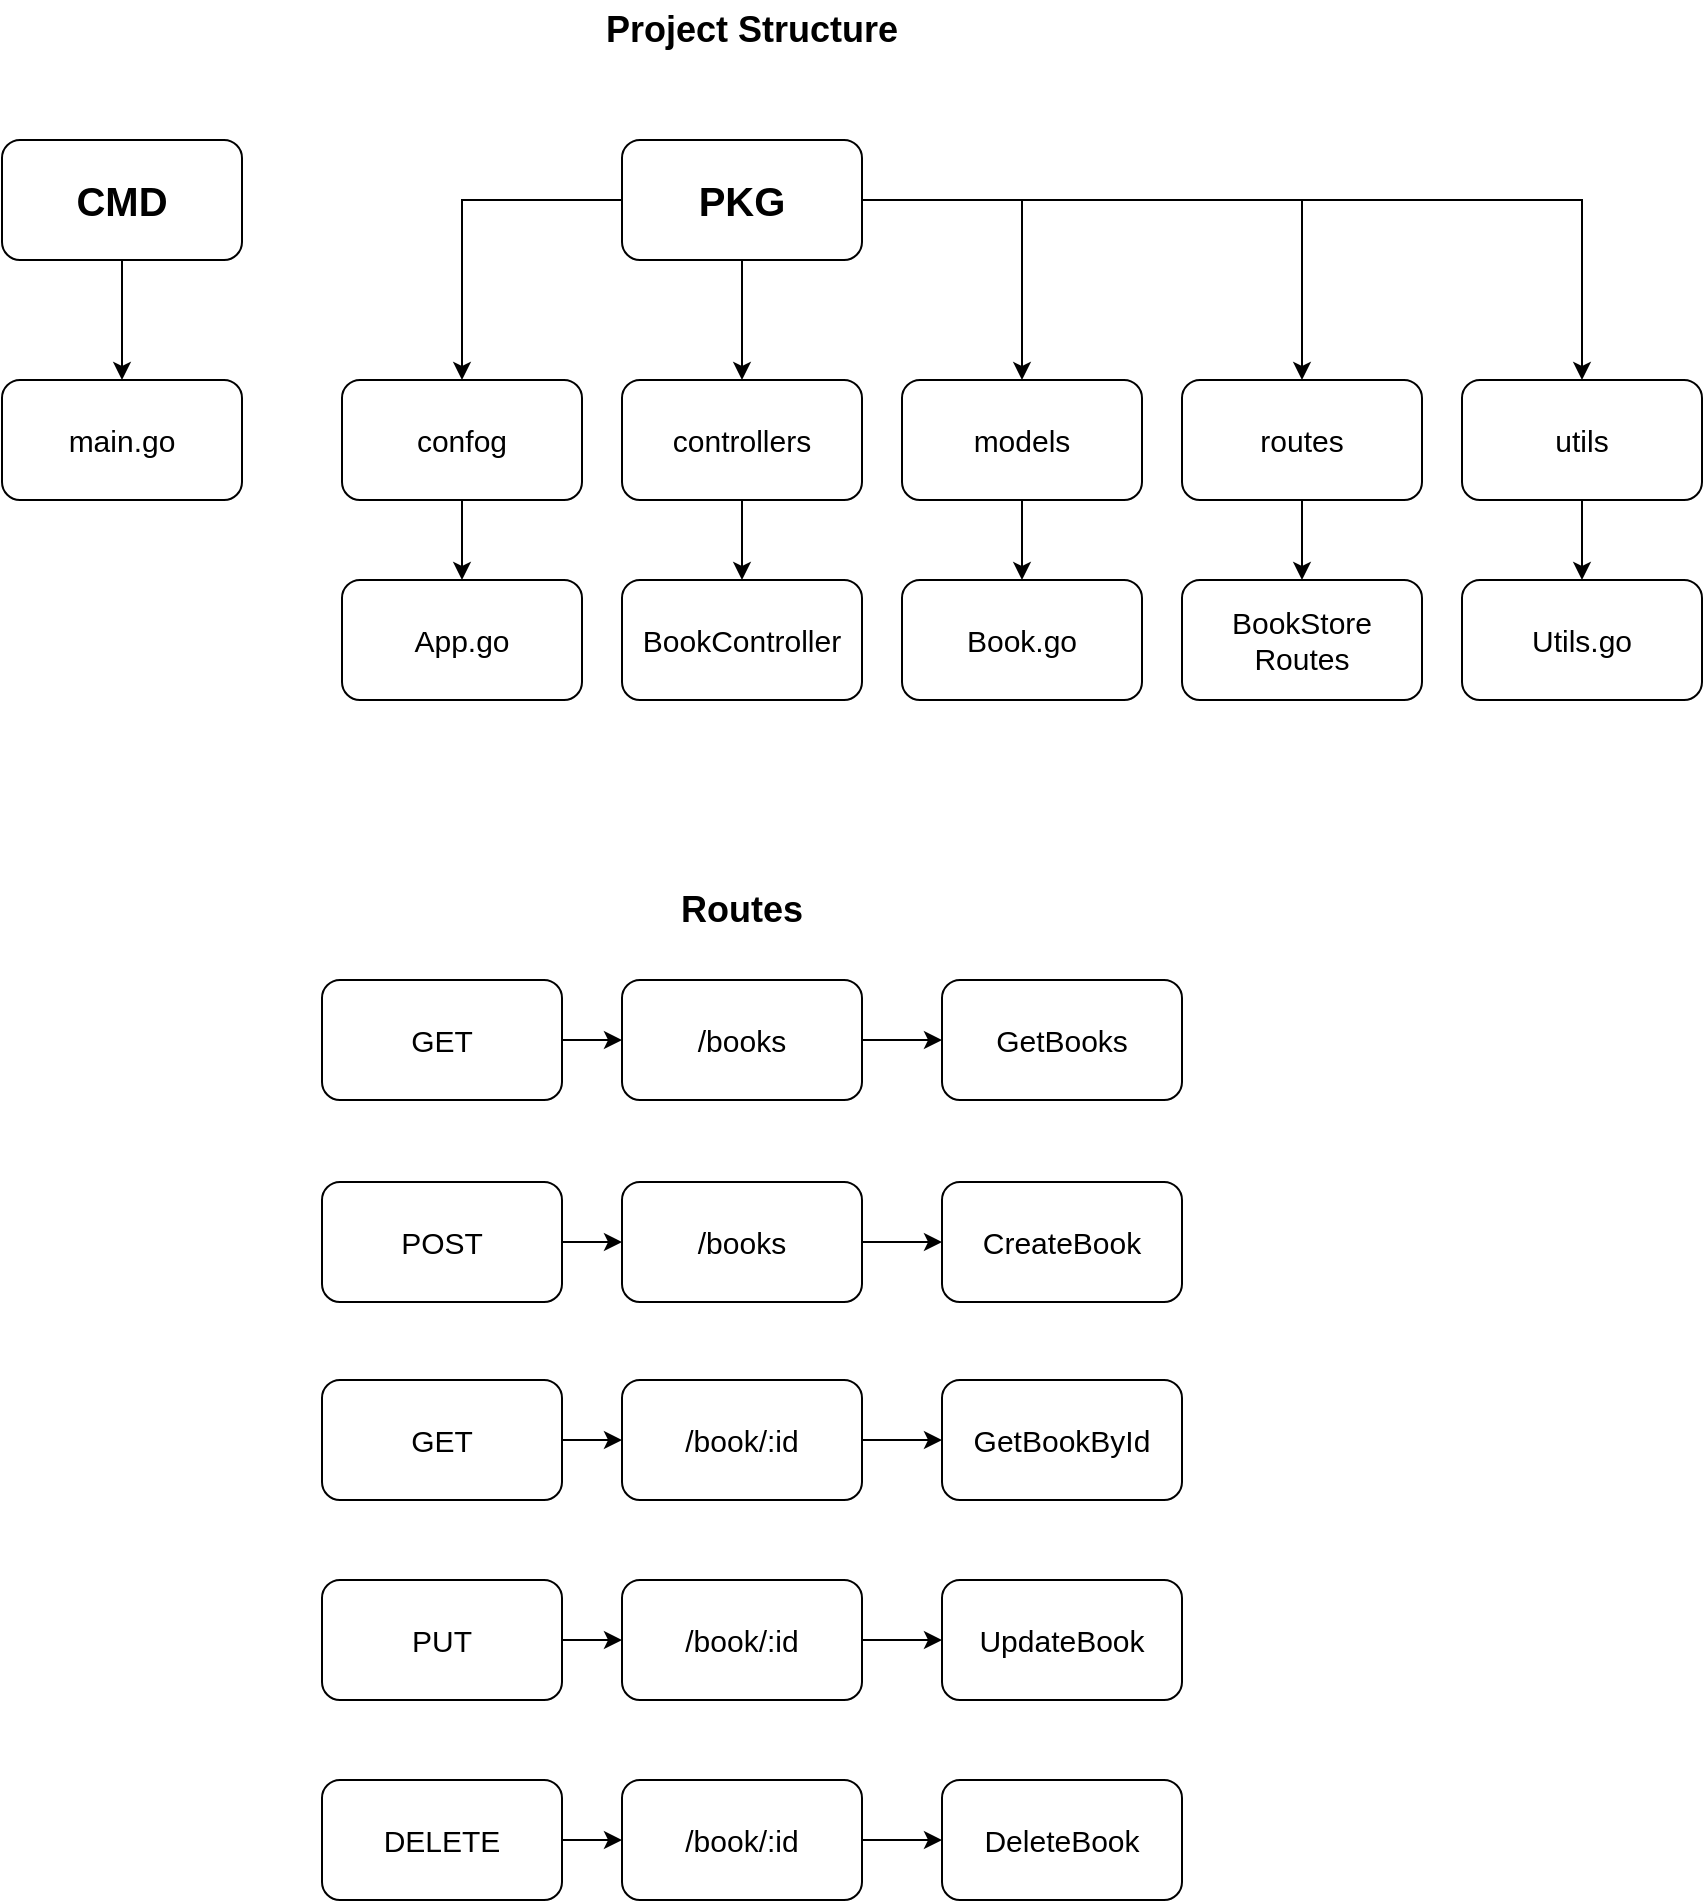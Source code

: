 <mxfile version="17.4.6" type="github">
  <diagram id="_T4a-6uxWrQjf02UOLVP" name="Page-1">
    <mxGraphModel dx="1335" dy="742" grid="1" gridSize="10" guides="1" tooltips="1" connect="1" arrows="1" fold="1" page="1" pageScale="1" pageWidth="1169" pageHeight="827" math="0" shadow="0">
      <root>
        <mxCell id="0" />
        <mxCell id="1" parent="0" />
        <mxCell id="87v2BaxQ9-y0zlSybNiL-17" style="edgeStyle=orthogonalEdgeStyle;rounded=0;orthogonalLoop=1;jettySize=auto;html=1;entryX=0.5;entryY=0;entryDx=0;entryDy=0;fontSize=15;" edge="1" parent="1" source="87v2BaxQ9-y0zlSybNiL-1" target="87v2BaxQ9-y0zlSybNiL-7">
          <mxGeometry relative="1" as="geometry">
            <Array as="points">
              <mxPoint x="440" y="190" />
            </Array>
          </mxGeometry>
        </mxCell>
        <mxCell id="87v2BaxQ9-y0zlSybNiL-18" style="edgeStyle=orthogonalEdgeStyle;rounded=0;orthogonalLoop=1;jettySize=auto;html=1;entryX=0.5;entryY=0;entryDx=0;entryDy=0;fontSize=15;" edge="1" parent="1" source="87v2BaxQ9-y0zlSybNiL-1" target="87v2BaxQ9-y0zlSybNiL-6">
          <mxGeometry relative="1" as="geometry" />
        </mxCell>
        <mxCell id="87v2BaxQ9-y0zlSybNiL-19" style="edgeStyle=orthogonalEdgeStyle;rounded=0;orthogonalLoop=1;jettySize=auto;html=1;entryX=0.5;entryY=0;entryDx=0;entryDy=0;fontSize=15;" edge="1" parent="1" source="87v2BaxQ9-y0zlSybNiL-1" target="87v2BaxQ9-y0zlSybNiL-8">
          <mxGeometry relative="1" as="geometry">
            <Array as="points">
              <mxPoint x="720" y="190" />
            </Array>
          </mxGeometry>
        </mxCell>
        <mxCell id="87v2BaxQ9-y0zlSybNiL-20" style="edgeStyle=orthogonalEdgeStyle;rounded=0;orthogonalLoop=1;jettySize=auto;html=1;entryX=0.5;entryY=0;entryDx=0;entryDy=0;fontSize=15;" edge="1" parent="1" source="87v2BaxQ9-y0zlSybNiL-1" target="87v2BaxQ9-y0zlSybNiL-9">
          <mxGeometry relative="1" as="geometry">
            <Array as="points">
              <mxPoint x="860" y="190" />
            </Array>
          </mxGeometry>
        </mxCell>
        <mxCell id="87v2BaxQ9-y0zlSybNiL-21" style="edgeStyle=orthogonalEdgeStyle;rounded=0;orthogonalLoop=1;jettySize=auto;html=1;fontSize=15;" edge="1" parent="1" source="87v2BaxQ9-y0zlSybNiL-1" target="87v2BaxQ9-y0zlSybNiL-10">
          <mxGeometry relative="1" as="geometry">
            <Array as="points">
              <mxPoint x="1000" y="190" />
            </Array>
          </mxGeometry>
        </mxCell>
        <mxCell id="87v2BaxQ9-y0zlSybNiL-1" value="PKG" style="rounded=1;whiteSpace=wrap;html=1;fontStyle=1;fontSize=20;" vertex="1" parent="1">
          <mxGeometry x="520" y="160" width="120" height="60" as="geometry" />
        </mxCell>
        <mxCell id="87v2BaxQ9-y0zlSybNiL-2" value="Project Structure" style="text;html=1;strokeColor=none;fillColor=none;align=center;verticalAlign=middle;whiteSpace=wrap;rounded=0;fontStyle=1;labelBorderColor=none;fontSize=18;" vertex="1" parent="1">
          <mxGeometry x="502" y="90" width="166" height="30" as="geometry" />
        </mxCell>
        <mxCell id="87v2BaxQ9-y0zlSybNiL-5" style="edgeStyle=orthogonalEdgeStyle;rounded=0;orthogonalLoop=1;jettySize=auto;html=1;fontSize=20;" edge="1" parent="1" source="87v2BaxQ9-y0zlSybNiL-3" target="87v2BaxQ9-y0zlSybNiL-4">
          <mxGeometry relative="1" as="geometry" />
        </mxCell>
        <mxCell id="87v2BaxQ9-y0zlSybNiL-3" value="CMD" style="rounded=1;whiteSpace=wrap;html=1;fontStyle=1;fontSize=20;" vertex="1" parent="1">
          <mxGeometry x="210" y="160" width="120" height="60" as="geometry" />
        </mxCell>
        <mxCell id="87v2BaxQ9-y0zlSybNiL-4" value="main.go" style="rounded=1;whiteSpace=wrap;html=1;labelBorderColor=none;fontSize=15;fillColor=none;" vertex="1" parent="1">
          <mxGeometry x="210" y="280" width="120" height="60" as="geometry" />
        </mxCell>
        <mxCell id="87v2BaxQ9-y0zlSybNiL-23" style="edgeStyle=orthogonalEdgeStyle;rounded=0;orthogonalLoop=1;jettySize=auto;html=1;entryX=0.5;entryY=0;entryDx=0;entryDy=0;fontSize=15;" edge="1" parent="1" source="87v2BaxQ9-y0zlSybNiL-6" target="87v2BaxQ9-y0zlSybNiL-12">
          <mxGeometry relative="1" as="geometry" />
        </mxCell>
        <mxCell id="87v2BaxQ9-y0zlSybNiL-6" value="controllers" style="rounded=1;whiteSpace=wrap;html=1;labelBorderColor=none;fontSize=15;fillColor=none;" vertex="1" parent="1">
          <mxGeometry x="520" y="280" width="120" height="60" as="geometry" />
        </mxCell>
        <mxCell id="87v2BaxQ9-y0zlSybNiL-22" style="edgeStyle=orthogonalEdgeStyle;rounded=0;orthogonalLoop=1;jettySize=auto;html=1;entryX=0.5;entryY=0;entryDx=0;entryDy=0;fontSize=15;" edge="1" parent="1" source="87v2BaxQ9-y0zlSybNiL-7" target="87v2BaxQ9-y0zlSybNiL-11">
          <mxGeometry relative="1" as="geometry" />
        </mxCell>
        <mxCell id="87v2BaxQ9-y0zlSybNiL-7" value="confog" style="rounded=1;whiteSpace=wrap;html=1;labelBorderColor=none;fontSize=15;fillColor=none;" vertex="1" parent="1">
          <mxGeometry x="380" y="280" width="120" height="60" as="geometry" />
        </mxCell>
        <mxCell id="87v2BaxQ9-y0zlSybNiL-24" style="edgeStyle=orthogonalEdgeStyle;rounded=0;orthogonalLoop=1;jettySize=auto;html=1;entryX=0.5;entryY=0;entryDx=0;entryDy=0;fontSize=15;" edge="1" parent="1" source="87v2BaxQ9-y0zlSybNiL-8" target="87v2BaxQ9-y0zlSybNiL-13">
          <mxGeometry relative="1" as="geometry" />
        </mxCell>
        <mxCell id="87v2BaxQ9-y0zlSybNiL-8" value="models" style="rounded=1;whiteSpace=wrap;html=1;labelBorderColor=none;fontSize=15;fillColor=none;" vertex="1" parent="1">
          <mxGeometry x="660" y="280" width="120" height="60" as="geometry" />
        </mxCell>
        <mxCell id="87v2BaxQ9-y0zlSybNiL-25" style="edgeStyle=orthogonalEdgeStyle;rounded=0;orthogonalLoop=1;jettySize=auto;html=1;entryX=0.5;entryY=0;entryDx=0;entryDy=0;fontSize=15;" edge="1" parent="1" source="87v2BaxQ9-y0zlSybNiL-9" target="87v2BaxQ9-y0zlSybNiL-14">
          <mxGeometry relative="1" as="geometry" />
        </mxCell>
        <mxCell id="87v2BaxQ9-y0zlSybNiL-9" value="routes" style="rounded=1;whiteSpace=wrap;html=1;labelBorderColor=none;fontSize=15;fillColor=none;" vertex="1" parent="1">
          <mxGeometry x="800" y="280" width="120" height="60" as="geometry" />
        </mxCell>
        <mxCell id="87v2BaxQ9-y0zlSybNiL-26" style="edgeStyle=orthogonalEdgeStyle;rounded=0;orthogonalLoop=1;jettySize=auto;html=1;entryX=0.5;entryY=0;entryDx=0;entryDy=0;fontSize=15;" edge="1" parent="1" source="87v2BaxQ9-y0zlSybNiL-10" target="87v2BaxQ9-y0zlSybNiL-15">
          <mxGeometry relative="1" as="geometry" />
        </mxCell>
        <mxCell id="87v2BaxQ9-y0zlSybNiL-10" value="utils" style="rounded=1;whiteSpace=wrap;html=1;labelBorderColor=none;fontSize=15;fillColor=none;" vertex="1" parent="1">
          <mxGeometry x="940" y="280" width="120" height="60" as="geometry" />
        </mxCell>
        <mxCell id="87v2BaxQ9-y0zlSybNiL-11" value="App.go" style="rounded=1;whiteSpace=wrap;html=1;labelBorderColor=none;fontSize=15;fillColor=none;" vertex="1" parent="1">
          <mxGeometry x="380" y="380" width="120" height="60" as="geometry" />
        </mxCell>
        <mxCell id="87v2BaxQ9-y0zlSybNiL-12" value="BookController" style="rounded=1;whiteSpace=wrap;html=1;labelBorderColor=none;fontSize=15;fillColor=none;" vertex="1" parent="1">
          <mxGeometry x="520" y="380" width="120" height="60" as="geometry" />
        </mxCell>
        <mxCell id="87v2BaxQ9-y0zlSybNiL-13" value="Book.go" style="rounded=1;whiteSpace=wrap;html=1;labelBorderColor=none;fontSize=15;fillColor=none;" vertex="1" parent="1">
          <mxGeometry x="660" y="380" width="120" height="60" as="geometry" />
        </mxCell>
        <mxCell id="87v2BaxQ9-y0zlSybNiL-14" value="BookStore&lt;br&gt;Routes" style="rounded=1;whiteSpace=wrap;html=1;labelBorderColor=none;fontSize=15;fillColor=none;" vertex="1" parent="1">
          <mxGeometry x="800" y="380" width="120" height="60" as="geometry" />
        </mxCell>
        <mxCell id="87v2BaxQ9-y0zlSybNiL-15" value="Utils.go" style="rounded=1;whiteSpace=wrap;html=1;labelBorderColor=none;fontSize=15;fillColor=none;" vertex="1" parent="1">
          <mxGeometry x="940" y="380" width="120" height="60" as="geometry" />
        </mxCell>
        <mxCell id="87v2BaxQ9-y0zlSybNiL-27" value="Routes" style="text;html=1;strokeColor=none;fillColor=none;align=center;verticalAlign=middle;whiteSpace=wrap;rounded=0;fontStyle=1;labelBorderColor=none;fontSize=18;" vertex="1" parent="1">
          <mxGeometry x="497" y="530" width="166" height="30" as="geometry" />
        </mxCell>
        <mxCell id="87v2BaxQ9-y0zlSybNiL-34" value="" style="edgeStyle=orthogonalEdgeStyle;rounded=0;orthogonalLoop=1;jettySize=auto;html=1;fontSize=15;" edge="1" parent="1" source="87v2BaxQ9-y0zlSybNiL-29" target="87v2BaxQ9-y0zlSybNiL-32">
          <mxGeometry relative="1" as="geometry" />
        </mxCell>
        <mxCell id="87v2BaxQ9-y0zlSybNiL-29" value="/books" style="rounded=1;whiteSpace=wrap;html=1;labelBorderColor=none;fontSize=15;fillColor=none;" vertex="1" parent="1">
          <mxGeometry x="520" y="580" width="120" height="60" as="geometry" />
        </mxCell>
        <mxCell id="87v2BaxQ9-y0zlSybNiL-33" value="" style="edgeStyle=orthogonalEdgeStyle;rounded=0;orthogonalLoop=1;jettySize=auto;html=1;fontSize=15;" edge="1" parent="1" source="87v2BaxQ9-y0zlSybNiL-31" target="87v2BaxQ9-y0zlSybNiL-29">
          <mxGeometry relative="1" as="geometry" />
        </mxCell>
        <mxCell id="87v2BaxQ9-y0zlSybNiL-31" value="GET" style="rounded=1;whiteSpace=wrap;html=1;labelBorderColor=none;fontSize=15;fillColor=none;" vertex="1" parent="1">
          <mxGeometry x="370" y="580" width="120" height="60" as="geometry" />
        </mxCell>
        <mxCell id="87v2BaxQ9-y0zlSybNiL-32" value="GetBooks" style="rounded=1;whiteSpace=wrap;html=1;labelBorderColor=none;fontSize=15;fillColor=none;" vertex="1" parent="1">
          <mxGeometry x="680" y="580" width="120" height="60" as="geometry" />
        </mxCell>
        <mxCell id="87v2BaxQ9-y0zlSybNiL-36" value="" style="edgeStyle=orthogonalEdgeStyle;rounded=0;orthogonalLoop=1;jettySize=auto;html=1;fontSize=15;" edge="1" parent="1" source="87v2BaxQ9-y0zlSybNiL-37" target="87v2BaxQ9-y0zlSybNiL-40">
          <mxGeometry relative="1" as="geometry" />
        </mxCell>
        <mxCell id="87v2BaxQ9-y0zlSybNiL-37" value="/books" style="rounded=1;whiteSpace=wrap;html=1;labelBorderColor=none;fontSize=15;fillColor=none;" vertex="1" parent="1">
          <mxGeometry x="520" y="681" width="120" height="60" as="geometry" />
        </mxCell>
        <mxCell id="87v2BaxQ9-y0zlSybNiL-38" value="" style="edgeStyle=orthogonalEdgeStyle;rounded=0;orthogonalLoop=1;jettySize=auto;html=1;fontSize=15;" edge="1" parent="1" source="87v2BaxQ9-y0zlSybNiL-39" target="87v2BaxQ9-y0zlSybNiL-37">
          <mxGeometry relative="1" as="geometry" />
        </mxCell>
        <mxCell id="87v2BaxQ9-y0zlSybNiL-39" value="POST" style="rounded=1;whiteSpace=wrap;html=1;labelBorderColor=none;fontSize=15;fillColor=none;" vertex="1" parent="1">
          <mxGeometry x="370" y="681" width="120" height="60" as="geometry" />
        </mxCell>
        <mxCell id="87v2BaxQ9-y0zlSybNiL-40" value="CreateBook" style="rounded=1;whiteSpace=wrap;html=1;labelBorderColor=none;fontSize=15;fillColor=none;" vertex="1" parent="1">
          <mxGeometry x="680" y="681" width="120" height="60" as="geometry" />
        </mxCell>
        <mxCell id="87v2BaxQ9-y0zlSybNiL-41" value="" style="edgeStyle=orthogonalEdgeStyle;rounded=0;orthogonalLoop=1;jettySize=auto;html=1;fontSize=15;" edge="1" parent="1" source="87v2BaxQ9-y0zlSybNiL-42" target="87v2BaxQ9-y0zlSybNiL-45">
          <mxGeometry relative="1" as="geometry" />
        </mxCell>
        <mxCell id="87v2BaxQ9-y0zlSybNiL-42" value="/book/:id" style="rounded=1;whiteSpace=wrap;html=1;labelBorderColor=none;fontSize=15;fillColor=none;" vertex="1" parent="1">
          <mxGeometry x="520" y="780" width="120" height="60" as="geometry" />
        </mxCell>
        <mxCell id="87v2BaxQ9-y0zlSybNiL-43" value="" style="edgeStyle=orthogonalEdgeStyle;rounded=0;orthogonalLoop=1;jettySize=auto;html=1;fontSize=15;" edge="1" parent="1" source="87v2BaxQ9-y0zlSybNiL-44" target="87v2BaxQ9-y0zlSybNiL-42">
          <mxGeometry relative="1" as="geometry" />
        </mxCell>
        <mxCell id="87v2BaxQ9-y0zlSybNiL-44" value="GET" style="rounded=1;whiteSpace=wrap;html=1;labelBorderColor=none;fontSize=15;fillColor=none;" vertex="1" parent="1">
          <mxGeometry x="370" y="780" width="120" height="60" as="geometry" />
        </mxCell>
        <mxCell id="87v2BaxQ9-y0zlSybNiL-45" value="GetBookById" style="rounded=1;whiteSpace=wrap;html=1;labelBorderColor=none;fontSize=15;fillColor=none;" vertex="1" parent="1">
          <mxGeometry x="680" y="780" width="120" height="60" as="geometry" />
        </mxCell>
        <mxCell id="87v2BaxQ9-y0zlSybNiL-46" value="" style="edgeStyle=orthogonalEdgeStyle;rounded=0;orthogonalLoop=1;jettySize=auto;html=1;fontSize=15;" edge="1" parent="1" source="87v2BaxQ9-y0zlSybNiL-47" target="87v2BaxQ9-y0zlSybNiL-50">
          <mxGeometry relative="1" as="geometry" />
        </mxCell>
        <mxCell id="87v2BaxQ9-y0zlSybNiL-47" value="/book/:id" style="rounded=1;whiteSpace=wrap;html=1;labelBorderColor=none;fontSize=15;fillColor=none;" vertex="1" parent="1">
          <mxGeometry x="520" y="880" width="120" height="60" as="geometry" />
        </mxCell>
        <mxCell id="87v2BaxQ9-y0zlSybNiL-48" value="" style="edgeStyle=orthogonalEdgeStyle;rounded=0;orthogonalLoop=1;jettySize=auto;html=1;fontSize=15;" edge="1" parent="1" source="87v2BaxQ9-y0zlSybNiL-49" target="87v2BaxQ9-y0zlSybNiL-47">
          <mxGeometry relative="1" as="geometry" />
        </mxCell>
        <mxCell id="87v2BaxQ9-y0zlSybNiL-49" value="PUT" style="rounded=1;whiteSpace=wrap;html=1;labelBorderColor=none;fontSize=15;fillColor=none;" vertex="1" parent="1">
          <mxGeometry x="370" y="880" width="120" height="60" as="geometry" />
        </mxCell>
        <mxCell id="87v2BaxQ9-y0zlSybNiL-50" value="UpdateBook" style="rounded=1;whiteSpace=wrap;html=1;labelBorderColor=none;fontSize=15;fillColor=none;" vertex="1" parent="1">
          <mxGeometry x="680" y="880" width="120" height="60" as="geometry" />
        </mxCell>
        <mxCell id="87v2BaxQ9-y0zlSybNiL-51" value="" style="edgeStyle=orthogonalEdgeStyle;rounded=0;orthogonalLoop=1;jettySize=auto;html=1;fontSize=15;" edge="1" parent="1" source="87v2BaxQ9-y0zlSybNiL-52" target="87v2BaxQ9-y0zlSybNiL-55">
          <mxGeometry relative="1" as="geometry" />
        </mxCell>
        <mxCell id="87v2BaxQ9-y0zlSybNiL-52" value="/book/:id" style="rounded=1;whiteSpace=wrap;html=1;labelBorderColor=none;fontSize=15;fillColor=none;" vertex="1" parent="1">
          <mxGeometry x="520" y="980" width="120" height="60" as="geometry" />
        </mxCell>
        <mxCell id="87v2BaxQ9-y0zlSybNiL-53" value="" style="edgeStyle=orthogonalEdgeStyle;rounded=0;orthogonalLoop=1;jettySize=auto;html=1;fontSize=15;" edge="1" parent="1" source="87v2BaxQ9-y0zlSybNiL-54" target="87v2BaxQ9-y0zlSybNiL-52">
          <mxGeometry relative="1" as="geometry" />
        </mxCell>
        <mxCell id="87v2BaxQ9-y0zlSybNiL-54" value="DELETE" style="rounded=1;whiteSpace=wrap;html=1;labelBorderColor=none;fontSize=15;fillColor=none;" vertex="1" parent="1">
          <mxGeometry x="370" y="980" width="120" height="60" as="geometry" />
        </mxCell>
        <mxCell id="87v2BaxQ9-y0zlSybNiL-55" value="DeleteBook" style="rounded=1;whiteSpace=wrap;html=1;labelBorderColor=none;fontSize=15;fillColor=none;" vertex="1" parent="1">
          <mxGeometry x="680" y="980" width="120" height="60" as="geometry" />
        </mxCell>
      </root>
    </mxGraphModel>
  </diagram>
</mxfile>
